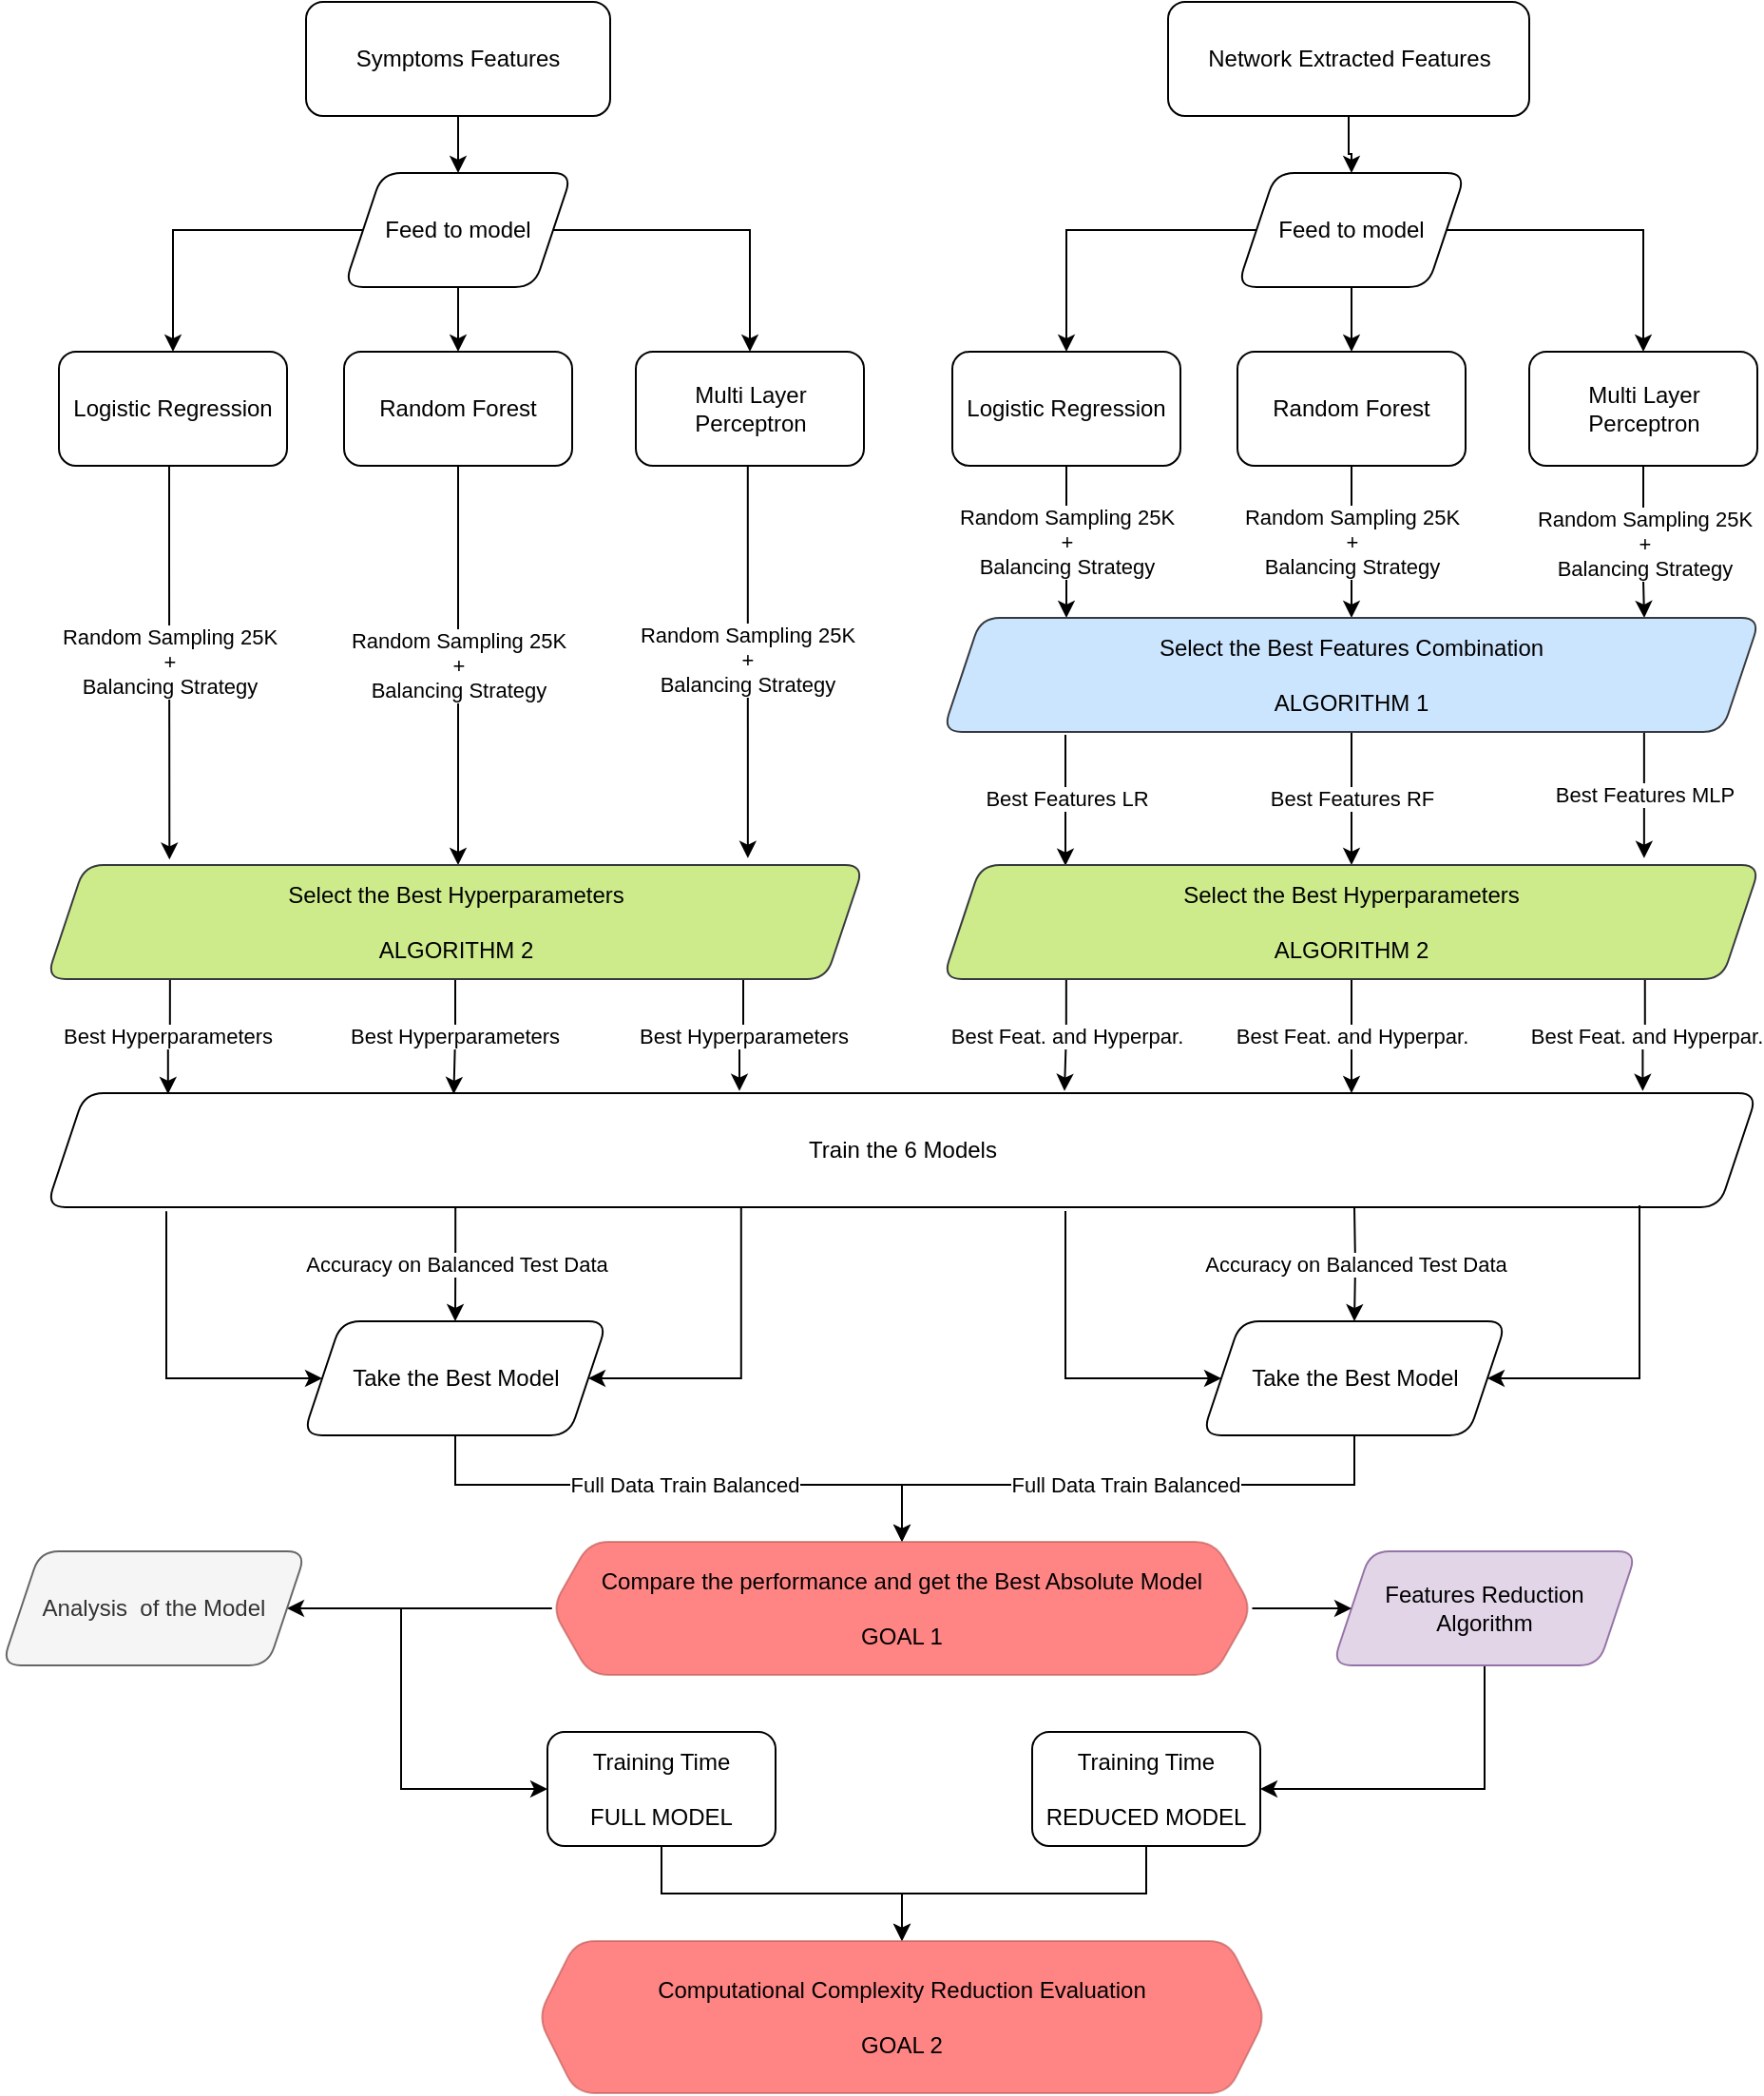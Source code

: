 <mxfile version="22.1.7" type="device">
  <diagram name="Pagina-1" id="u_oIWMJKJu7X_bFaTdKp">
    <mxGraphModel dx="1095" dy="727" grid="1" gridSize="10" guides="1" tooltips="1" connect="1" arrows="1" fold="1" page="1" pageScale="1" pageWidth="827" pageHeight="1169" math="0" shadow="0">
      <root>
        <mxCell id="0" />
        <mxCell id="1" parent="0" />
        <mxCell id="xBHE_NZwL9KiMgc2-96D-6" value="" style="edgeStyle=orthogonalEdgeStyle;rounded=0;orthogonalLoop=1;jettySize=auto;html=1;" parent="1" source="xBHE_NZwL9KiMgc2-96D-1" target="xBHE_NZwL9KiMgc2-96D-5" edge="1">
          <mxGeometry relative="1" as="geometry" />
        </mxCell>
        <mxCell id="xBHE_NZwL9KiMgc2-96D-1" value="Symptoms&amp;nbsp;Features" style="rounded=1;whiteSpace=wrap;html=1;" parent="1" vertex="1">
          <mxGeometry x="180" y="160" width="160" height="60" as="geometry" />
        </mxCell>
        <mxCell id="xBHE_NZwL9KiMgc2-96D-20" value="" style="edgeStyle=orthogonalEdgeStyle;rounded=0;orthogonalLoop=1;jettySize=auto;html=1;" parent="1" source="xBHE_NZwL9KiMgc2-96D-2" target="xBHE_NZwL9KiMgc2-96D-16" edge="1">
          <mxGeometry relative="1" as="geometry" />
        </mxCell>
        <mxCell id="xBHE_NZwL9KiMgc2-96D-2" value="Network Extracted Features" style="rounded=1;whiteSpace=wrap;html=1;" parent="1" vertex="1">
          <mxGeometry x="633.5" y="160" width="190" height="60" as="geometry" />
        </mxCell>
        <mxCell id="xBHE_NZwL9KiMgc2-96D-8" value="" style="edgeStyle=orthogonalEdgeStyle;rounded=0;orthogonalLoop=1;jettySize=auto;html=1;" parent="1" source="xBHE_NZwL9KiMgc2-96D-5" target="xBHE_NZwL9KiMgc2-96D-7" edge="1">
          <mxGeometry relative="1" as="geometry" />
        </mxCell>
        <mxCell id="xBHE_NZwL9KiMgc2-96D-10" value="" style="edgeStyle=orthogonalEdgeStyle;rounded=0;orthogonalLoop=1;jettySize=auto;html=1;" parent="1" source="xBHE_NZwL9KiMgc2-96D-5" target="xBHE_NZwL9KiMgc2-96D-9" edge="1">
          <mxGeometry relative="1" as="geometry" />
        </mxCell>
        <mxCell id="xBHE_NZwL9KiMgc2-96D-12" value="" style="edgeStyle=orthogonalEdgeStyle;rounded=0;orthogonalLoop=1;jettySize=auto;html=1;" parent="1" source="xBHE_NZwL9KiMgc2-96D-5" target="xBHE_NZwL9KiMgc2-96D-11" edge="1">
          <mxGeometry relative="1" as="geometry" />
        </mxCell>
        <mxCell id="xBHE_NZwL9KiMgc2-96D-5" value="Feed to model" style="shape=parallelogram;perimeter=parallelogramPerimeter;whiteSpace=wrap;html=1;fixedSize=1;rounded=1;" parent="1" vertex="1">
          <mxGeometry x="200" y="250" width="120" height="60" as="geometry" />
        </mxCell>
        <mxCell id="xBHE_NZwL9KiMgc2-96D-7" value="Logistic Regression" style="rounded=1;whiteSpace=wrap;html=1;" parent="1" vertex="1">
          <mxGeometry x="50" y="344" width="120" height="60" as="geometry" />
        </mxCell>
        <mxCell id="xBHE_NZwL9KiMgc2-96D-9" value="Random Forest" style="rounded=1;whiteSpace=wrap;html=1;" parent="1" vertex="1">
          <mxGeometry x="200" y="344" width="120" height="60" as="geometry" />
        </mxCell>
        <mxCell id="xBHE_NZwL9KiMgc2-96D-11" value="Multi Layer Perceptron" style="rounded=1;whiteSpace=wrap;html=1;" parent="1" vertex="1">
          <mxGeometry x="353.5" y="344" width="120" height="60" as="geometry" />
        </mxCell>
        <mxCell id="xBHE_NZwL9KiMgc2-96D-13" value="" style="edgeStyle=orthogonalEdgeStyle;rounded=0;orthogonalLoop=1;jettySize=auto;html=1;" parent="1" source="xBHE_NZwL9KiMgc2-96D-16" target="xBHE_NZwL9KiMgc2-96D-17" edge="1">
          <mxGeometry relative="1" as="geometry" />
        </mxCell>
        <mxCell id="xBHE_NZwL9KiMgc2-96D-14" value="" style="edgeStyle=orthogonalEdgeStyle;rounded=0;orthogonalLoop=1;jettySize=auto;html=1;" parent="1" source="xBHE_NZwL9KiMgc2-96D-16" target="xBHE_NZwL9KiMgc2-96D-18" edge="1">
          <mxGeometry relative="1" as="geometry">
            <Array as="points">
              <mxPoint x="730" y="330" />
              <mxPoint x="730" y="330" />
            </Array>
          </mxGeometry>
        </mxCell>
        <mxCell id="xBHE_NZwL9KiMgc2-96D-15" value="" style="edgeStyle=orthogonalEdgeStyle;rounded=0;orthogonalLoop=1;jettySize=auto;html=1;" parent="1" source="xBHE_NZwL9KiMgc2-96D-16" target="xBHE_NZwL9KiMgc2-96D-19" edge="1">
          <mxGeometry relative="1" as="geometry" />
        </mxCell>
        <mxCell id="xBHE_NZwL9KiMgc2-96D-16" value="Feed to model" style="shape=parallelogram;perimeter=parallelogramPerimeter;whiteSpace=wrap;html=1;fixedSize=1;rounded=1;" parent="1" vertex="1">
          <mxGeometry x="670" y="250" width="120" height="60" as="geometry" />
        </mxCell>
        <mxCell id="xBHE_NZwL9KiMgc2-96D-22" value="Random Sampling 25K&lt;br style=&quot;border-color: var(--border-color);&quot;&gt;+&lt;br style=&quot;border-color: var(--border-color);&quot;&gt;Balancing Strategy" style="edgeStyle=orthogonalEdgeStyle;rounded=0;orthogonalLoop=1;jettySize=auto;html=1;" parent="1" source="xBHE_NZwL9KiMgc2-96D-17" target="xBHE_NZwL9KiMgc2-96D-21" edge="1">
          <mxGeometry relative="1" as="geometry">
            <Array as="points">
              <mxPoint x="580" y="454" />
              <mxPoint x="580" y="454" />
            </Array>
          </mxGeometry>
        </mxCell>
        <mxCell id="xBHE_NZwL9KiMgc2-96D-17" value="Logistic Regression" style="rounded=1;whiteSpace=wrap;html=1;" parent="1" vertex="1">
          <mxGeometry x="520" y="344" width="120" height="60" as="geometry" />
        </mxCell>
        <mxCell id="xBHE_NZwL9KiMgc2-96D-23" value="Random Sampling 25K&lt;br style=&quot;border-color: var(--border-color);&quot;&gt;+&lt;br style=&quot;border-color: var(--border-color);&quot;&gt;Balancing Strategy" style="edgeStyle=orthogonalEdgeStyle;rounded=0;orthogonalLoop=1;jettySize=auto;html=1;" parent="1" source="xBHE_NZwL9KiMgc2-96D-18" target="xBHE_NZwL9KiMgc2-96D-21" edge="1">
          <mxGeometry relative="1" as="geometry">
            <mxPoint as="offset" />
          </mxGeometry>
        </mxCell>
        <mxCell id="xBHE_NZwL9KiMgc2-96D-18" value="Random Forest" style="rounded=1;whiteSpace=wrap;html=1;" parent="1" vertex="1">
          <mxGeometry x="670" y="344" width="120" height="60" as="geometry" />
        </mxCell>
        <mxCell id="xBHE_NZwL9KiMgc2-96D-24" value="Random Sampling 25K&lt;br style=&quot;border-color: var(--border-color);&quot;&gt;+&lt;br style=&quot;border-color: var(--border-color);&quot;&gt;Balancing Strategy" style="edgeStyle=orthogonalEdgeStyle;rounded=0;orthogonalLoop=1;jettySize=auto;html=1;" parent="1" source="xBHE_NZwL9KiMgc2-96D-19" target="xBHE_NZwL9KiMgc2-96D-21" edge="1">
          <mxGeometry relative="1" as="geometry">
            <Array as="points">
              <mxPoint x="884" y="464" />
              <mxPoint x="884" y="464" />
            </Array>
          </mxGeometry>
        </mxCell>
        <mxCell id="xBHE_NZwL9KiMgc2-96D-19" value="Multi Layer Perceptron" style="rounded=1;whiteSpace=wrap;html=1;" parent="1" vertex="1">
          <mxGeometry x="823.5" y="344" width="120" height="60" as="geometry" />
        </mxCell>
        <mxCell id="xBHE_NZwL9KiMgc2-96D-30" value="&lt;span style=&quot;caret-color: rgb(0, 0, 0); color: rgb(0, 0, 0); font-family: Helvetica; font-size: 11px; font-style: normal; font-variant-caps: normal; font-weight: 400; letter-spacing: normal; text-align: center; text-indent: 0px; text-transform: none; word-spacing: 0px; -webkit-text-stroke-width: 0px; background-color: rgb(255, 255, 255); text-decoration: none; float: none; display: inline !important;&quot;&gt;Best Features RF&lt;/span&gt;" style="edgeStyle=orthogonalEdgeStyle;rounded=0;orthogonalLoop=1;jettySize=auto;html=1;" parent="1" source="xBHE_NZwL9KiMgc2-96D-21" target="xBHE_NZwL9KiMgc2-96D-29" edge="1">
          <mxGeometry relative="1" as="geometry" />
        </mxCell>
        <mxCell id="xBHE_NZwL9KiMgc2-96D-32" value="&lt;span style=&quot;caret-color: rgb(0, 0, 0); color: rgb(0, 0, 0); font-family: Helvetica; font-size: 11px; font-style: normal; font-variant-caps: normal; font-weight: 400; letter-spacing: normal; text-align: center; text-indent: 0px; text-transform: none; word-spacing: 0px; -webkit-text-stroke-width: 0px; background-color: rgb(255, 255, 255); text-decoration: none; float: none; display: inline !important;&quot;&gt;Best Features MLP&lt;/span&gt;" style="edgeStyle=orthogonalEdgeStyle;rounded=0;orthogonalLoop=1;jettySize=auto;html=1;entryX=0.851;entryY=-0.061;entryDx=0;entryDy=0;entryPerimeter=0;" parent="1" edge="1">
          <mxGeometry x="-0.005" relative="1" as="geometry">
            <mxPoint x="883.93" y="544" as="sourcePoint" />
            <mxPoint x="883.93" y="610.34" as="targetPoint" />
            <Array as="points">
              <mxPoint x="884" y="544" />
              <mxPoint x="884" y="544" />
            </Array>
            <mxPoint as="offset" />
          </mxGeometry>
        </mxCell>
        <mxCell id="xBHE_NZwL9KiMgc2-96D-56" value="Best Features LR" style="edgeStyle=orthogonalEdgeStyle;rounded=0;orthogonalLoop=1;jettySize=auto;html=1;entryX=0.15;entryY=0.006;entryDx=0;entryDy=0;entryPerimeter=0;exitX=0.15;exitY=1.024;exitDx=0;exitDy=0;exitPerimeter=0;" parent="1" source="xBHE_NZwL9KiMgc2-96D-21" target="xBHE_NZwL9KiMgc2-96D-29" edge="1">
          <mxGeometry x="-0.013" relative="1" as="geometry">
            <mxPoint x="425" y="514" as="targetPoint" />
            <mxPoint as="offset" />
          </mxGeometry>
        </mxCell>
        <mxCell id="xBHE_NZwL9KiMgc2-96D-21" value="Select the Best Features Combination&lt;br&gt;&lt;br&gt;ALGORITHM 1" style="shape=parallelogram;perimeter=parallelogramPerimeter;whiteSpace=wrap;html=1;fixedSize=1;rounded=1;fillColor=#cce5ff;strokeColor=#36393d;" parent="1" vertex="1">
          <mxGeometry x="515" y="484" width="430" height="60" as="geometry" />
        </mxCell>
        <mxCell id="xBHE_NZwL9KiMgc2-96D-43" value="Best Feat. and Hyperpar." style="edgeStyle=orthogonalEdgeStyle;rounded=0;orthogonalLoop=1;jettySize=auto;html=1;" parent="1" source="xBHE_NZwL9KiMgc2-96D-29" target="xBHE_NZwL9KiMgc2-96D-39" edge="1">
          <mxGeometry relative="1" as="geometry">
            <Array as="points">
              <mxPoint x="730" y="724" />
              <mxPoint x="730" y="724" />
            </Array>
            <mxPoint as="offset" />
          </mxGeometry>
        </mxCell>
        <mxCell id="xBHE_NZwL9KiMgc2-96D-46" value="Best Feat. and Hyperpar." style="edgeStyle=orthogonalEdgeStyle;rounded=0;orthogonalLoop=1;jettySize=auto;html=1;entryX=0.595;entryY=-0.019;entryDx=0;entryDy=0;entryPerimeter=0;exitX=0.151;exitY=1.008;exitDx=0;exitDy=0;exitPerimeter=0;" parent="1" source="xBHE_NZwL9KiMgc2-96D-29" target="xBHE_NZwL9KiMgc2-96D-39" edge="1">
          <mxGeometry relative="1" as="geometry" />
        </mxCell>
        <mxCell id="xBHE_NZwL9KiMgc2-96D-58" value="Best Feat. and Hyperpar." style="edgeStyle=orthogonalEdgeStyle;rounded=0;orthogonalLoop=1;jettySize=auto;html=1;entryX=0.933;entryY=-0.019;entryDx=0;entryDy=0;entryPerimeter=0;exitX=0.859;exitY=0.988;exitDx=0;exitDy=0;exitPerimeter=0;" parent="1" source="xBHE_NZwL9KiMgc2-96D-29" target="xBHE_NZwL9KiMgc2-96D-39" edge="1">
          <mxGeometry relative="1" as="geometry">
            <mxPoint x="1035" y="644" as="targetPoint" />
          </mxGeometry>
        </mxCell>
        <mxCell id="xBHE_NZwL9KiMgc2-96D-29" value="Select the Best Hyperparameters&lt;br&gt;&lt;br&gt;ALGORITHM 2" style="shape=parallelogram;perimeter=parallelogramPerimeter;whiteSpace=wrap;html=1;fixedSize=1;rounded=1;fillColor=#cdeb8b;strokeColor=#36393d;" parent="1" vertex="1">
          <mxGeometry x="515" y="614" width="430" height="60" as="geometry" />
        </mxCell>
        <mxCell id="xBHE_NZwL9KiMgc2-96D-35" value="Random Sampling 25K&lt;br style=&quot;border-color: var(--border-color);&quot;&gt;+&lt;br style=&quot;border-color: var(--border-color);&quot;&gt;Balancing Strategy" style="edgeStyle=orthogonalEdgeStyle;rounded=0;orthogonalLoop=1;jettySize=auto;html=1;exitX=0.5;exitY=1;exitDx=0;exitDy=0;" parent="1" source="xBHE_NZwL9KiMgc2-96D-9" target="xBHE_NZwL9KiMgc2-96D-38" edge="1">
          <mxGeometry relative="1" as="geometry">
            <mxPoint x="258.5" y="544" as="sourcePoint" />
            <Array as="points">
              <mxPoint x="260" y="564" />
              <mxPoint x="260" y="564" />
            </Array>
            <mxPoint as="offset" />
          </mxGeometry>
        </mxCell>
        <mxCell id="xBHE_NZwL9KiMgc2-96D-36" value="Random Sampling 25K&lt;br style=&quot;border-color: var(--border-color);&quot;&gt;+&lt;br style=&quot;border-color: var(--border-color);&quot;&gt;Balancing Strategy" style="edgeStyle=orthogonalEdgeStyle;rounded=0;orthogonalLoop=1;jettySize=auto;html=1;entryX=0.851;entryY=-0.061;entryDx=0;entryDy=0;entryPerimeter=0;exitX=0.5;exitY=1;exitDx=0;exitDy=0;" parent="1" source="xBHE_NZwL9KiMgc2-96D-11" edge="1">
          <mxGeometry relative="1" as="geometry">
            <mxPoint x="412.43" y="544" as="sourcePoint" />
            <mxPoint x="412.43" y="610.34" as="targetPoint" />
            <Array as="points">
              <mxPoint x="413" y="404" />
            </Array>
          </mxGeometry>
        </mxCell>
        <mxCell id="xBHE_NZwL9KiMgc2-96D-37" value="&lt;span style=&quot;caret-color: rgb(0, 0, 0); color: rgb(0, 0, 0); font-family: Helvetica; font-size: 11px; font-style: normal; font-variant-caps: normal; font-weight: 400; letter-spacing: normal; text-align: center; text-indent: 0px; text-transform: none; word-spacing: 0px; -webkit-text-stroke-width: 0px; background-color: rgb(255, 255, 255); text-decoration: none; float: none; display: inline !important;&quot;&gt;Random Sampling 25K&lt;br&gt;+&lt;br&gt;Balancing Strategy&lt;br&gt;&lt;/span&gt;" style="edgeStyle=orthogonalEdgeStyle;rounded=0;orthogonalLoop=1;jettySize=auto;html=1;entryX=0.155;entryY=-0.047;entryDx=0;entryDy=0;entryPerimeter=0;" parent="1" source="xBHE_NZwL9KiMgc2-96D-7" edge="1">
          <mxGeometry relative="1" as="geometry">
            <mxPoint x="108.15" y="544" as="sourcePoint" />
            <mxPoint x="108.15" y="611.18" as="targetPoint" />
            <Array as="points">
              <mxPoint x="108" y="454" />
              <mxPoint x="108" y="454" />
            </Array>
          </mxGeometry>
        </mxCell>
        <mxCell id="xBHE_NZwL9KiMgc2-96D-50" value="Best Hyperparameters" style="edgeStyle=orthogonalEdgeStyle;rounded=0;orthogonalLoop=1;jettySize=auto;html=1;entryX=0.405;entryY=-0.019;entryDx=0;entryDy=0;entryPerimeter=0;exitX=0.856;exitY=0.994;exitDx=0;exitDy=0;exitPerimeter=0;" parent="1" source="xBHE_NZwL9KiMgc2-96D-38" target="xBHE_NZwL9KiMgc2-96D-39" edge="1">
          <mxGeometry relative="1" as="geometry">
            <Array as="points">
              <mxPoint x="410" y="674" />
              <mxPoint x="410" y="704" />
            </Array>
          </mxGeometry>
        </mxCell>
        <mxCell id="xBHE_NZwL9KiMgc2-96D-52" value="Best Hyperparameters" style="edgeStyle=orthogonalEdgeStyle;rounded=0;orthogonalLoop=1;jettySize=auto;html=1;entryX=0.238;entryY=0.008;entryDx=0;entryDy=0;entryPerimeter=0;" parent="1" source="xBHE_NZwL9KiMgc2-96D-38" target="xBHE_NZwL9KiMgc2-96D-39" edge="1">
          <mxGeometry relative="1" as="geometry" />
        </mxCell>
        <mxCell id="xBHE_NZwL9KiMgc2-96D-54" value="Best Hyperparameters" style="edgeStyle=orthogonalEdgeStyle;rounded=0;orthogonalLoop=1;jettySize=auto;html=1;entryX=0.071;entryY=0.008;entryDx=0;entryDy=0;entryPerimeter=0;exitX=0.151;exitY=1.008;exitDx=0;exitDy=0;exitPerimeter=0;" parent="1" source="xBHE_NZwL9KiMgc2-96D-38" target="xBHE_NZwL9KiMgc2-96D-39" edge="1">
          <mxGeometry x="0.016" relative="1" as="geometry">
            <mxPoint x="-191.5" y="644" as="targetPoint" />
            <mxPoint as="offset" />
          </mxGeometry>
        </mxCell>
        <mxCell id="xBHE_NZwL9KiMgc2-96D-38" value="Select the Best Hyperparameters&lt;br&gt;&lt;br&gt;ALGORITHM 2" style="shape=parallelogram;perimeter=parallelogramPerimeter;whiteSpace=wrap;html=1;fixedSize=1;rounded=1;fillColor=#cdeb8b;strokeColor=#36393d;" parent="1" vertex="1">
          <mxGeometry x="43.5" y="614" width="430" height="60" as="geometry" />
        </mxCell>
        <mxCell id="xBHE_NZwL9KiMgc2-96D-60" value="Accuracy on Balanced Test Data" style="edgeStyle=orthogonalEdgeStyle;rounded=0;orthogonalLoop=1;jettySize=auto;html=1;exitX=0.239;exitY=0.994;exitDx=0;exitDy=0;exitPerimeter=0;" parent="1" source="xBHE_NZwL9KiMgc2-96D-39" target="xBHE_NZwL9KiMgc2-96D-59" edge="1">
          <mxGeometry relative="1" as="geometry" />
        </mxCell>
        <mxCell id="xBHE_NZwL9KiMgc2-96D-62" value="" style="edgeStyle=orthogonalEdgeStyle;rounded=0;orthogonalLoop=1;jettySize=auto;html=1;exitX=0.406;exitY=0.981;exitDx=0;exitDy=0;exitPerimeter=0;entryX=1;entryY=0.5;entryDx=0;entryDy=0;" parent="1" source="xBHE_NZwL9KiMgc2-96D-39" target="xBHE_NZwL9KiMgc2-96D-59" edge="1">
          <mxGeometry relative="1" as="geometry">
            <mxPoint x="493.5" y="874" as="targetPoint" />
            <Array as="points">
              <mxPoint x="408.5" y="884" />
            </Array>
          </mxGeometry>
        </mxCell>
        <mxCell id="xBHE_NZwL9KiMgc2-96D-64" value="" style="edgeStyle=orthogonalEdgeStyle;rounded=0;orthogonalLoop=1;jettySize=auto;html=1;exitX=0.07;exitY=1.036;exitDx=0;exitDy=0;exitPerimeter=0;entryX=0;entryY=0.5;entryDx=0;entryDy=0;" parent="1" source="xBHE_NZwL9KiMgc2-96D-39" target="xBHE_NZwL9KiMgc2-96D-59" edge="1">
          <mxGeometry relative="1" as="geometry">
            <mxPoint x="-426.5" y="764" as="targetPoint" />
            <Array as="points">
              <mxPoint x="106.5" y="884" />
            </Array>
          </mxGeometry>
        </mxCell>
        <mxCell id="xBHE_NZwL9KiMgc2-96D-39" value="Train the 6 Models" style="shape=parallelogram;perimeter=parallelogramPerimeter;whiteSpace=wrap;html=1;fixedSize=1;rounded=1;" parent="1" vertex="1">
          <mxGeometry x="43.5" y="734" width="900" height="60" as="geometry" />
        </mxCell>
        <mxCell id="xBHE_NZwL9KiMgc2-96D-71" value="Full Data Train Balanced" style="edgeStyle=orthogonalEdgeStyle;rounded=0;orthogonalLoop=1;jettySize=auto;html=1;entryX=0.5;entryY=0;entryDx=0;entryDy=0;" parent="1" source="xBHE_NZwL9KiMgc2-96D-59" target="xBHE_NZwL9KiMgc2-96D-90" edge="1">
          <mxGeometry x="0.003" relative="1" as="geometry">
            <mxPoint x="493.5" y="974" as="targetPoint" />
            <Array as="points">
              <mxPoint x="258" y="940" />
              <mxPoint x="494" y="940" />
            </Array>
            <mxPoint as="offset" />
          </mxGeometry>
        </mxCell>
        <mxCell id="xBHE_NZwL9KiMgc2-96D-59" value="Take the Best Model" style="shape=parallelogram;perimeter=parallelogramPerimeter;whiteSpace=wrap;html=1;fixedSize=1;rounded=1;" parent="1" vertex="1">
          <mxGeometry x="178.5" y="854" width="160" height="60" as="geometry" />
        </mxCell>
        <mxCell id="xBHE_NZwL9KiMgc2-96D-65" value="Accuracy on Balanced Test Data" style="edgeStyle=orthogonalEdgeStyle;rounded=0;orthogonalLoop=1;jettySize=auto;html=1;exitX=0.239;exitY=0.994;exitDx=0;exitDy=0;exitPerimeter=0;" parent="1" target="xBHE_NZwL9KiMgc2-96D-68" edge="1">
          <mxGeometry x="-0.008" relative="1" as="geometry">
            <mxPoint x="731.5" y="794" as="sourcePoint" />
            <mxPoint as="offset" />
          </mxGeometry>
        </mxCell>
        <mxCell id="xBHE_NZwL9KiMgc2-96D-66" value="" style="edgeStyle=orthogonalEdgeStyle;rounded=0;orthogonalLoop=1;jettySize=auto;html=1;exitX=0.406;exitY=0.981;exitDx=0;exitDy=0;exitPerimeter=0;entryX=1;entryY=0.5;entryDx=0;entryDy=0;" parent="1" target="xBHE_NZwL9KiMgc2-96D-68" edge="1">
          <mxGeometry relative="1" as="geometry">
            <mxPoint x="881.5" y="793" as="sourcePoint" />
            <mxPoint x="966.5" y="874" as="targetPoint" />
            <Array as="points">
              <mxPoint x="881.5" y="884" />
            </Array>
          </mxGeometry>
        </mxCell>
        <mxCell id="xBHE_NZwL9KiMgc2-96D-67" value="" style="edgeStyle=orthogonalEdgeStyle;rounded=0;orthogonalLoop=1;jettySize=auto;html=1;exitX=0.07;exitY=1.036;exitDx=0;exitDy=0;exitPerimeter=0;entryX=0;entryY=0.5;entryDx=0;entryDy=0;" parent="1" target="xBHE_NZwL9KiMgc2-96D-68" edge="1">
          <mxGeometry relative="1" as="geometry">
            <mxPoint x="579.5" y="796" as="sourcePoint" />
            <mxPoint x="46.5" y="764" as="targetPoint" />
            <Array as="points">
              <mxPoint x="579.5" y="884" />
            </Array>
          </mxGeometry>
        </mxCell>
        <mxCell id="xBHE_NZwL9KiMgc2-96D-70" value="Full Data Train Balanced" style="edgeStyle=orthogonalEdgeStyle;rounded=0;orthogonalLoop=1;jettySize=auto;html=1;entryX=0.5;entryY=0;entryDx=0;entryDy=0;" parent="1" source="xBHE_NZwL9KiMgc2-96D-68" target="xBHE_NZwL9KiMgc2-96D-90" edge="1">
          <mxGeometry relative="1" as="geometry">
            <mxPoint x="493.5" y="974" as="targetPoint" />
            <Array as="points">
              <mxPoint x="732" y="940" />
              <mxPoint x="494" y="940" />
            </Array>
          </mxGeometry>
        </mxCell>
        <mxCell id="xBHE_NZwL9KiMgc2-96D-68" value="Take the Best Model" style="shape=parallelogram;perimeter=parallelogramPerimeter;whiteSpace=wrap;html=1;fixedSize=1;rounded=1;" parent="1" vertex="1">
          <mxGeometry x="651.5" y="854" width="160" height="60" as="geometry" />
        </mxCell>
        <mxCell id="xBHE_NZwL9KiMgc2-96D-92" value="" style="edgeStyle=orthogonalEdgeStyle;rounded=0;orthogonalLoop=1;jettySize=auto;html=1;entryX=1;entryY=0.5;entryDx=0;entryDy=0;" parent="1" source="xBHE_NZwL9KiMgc2-96D-76" target="xBHE_NZwL9KiMgc2-96D-78" edge="1">
          <mxGeometry relative="1" as="geometry">
            <Array as="points">
              <mxPoint x="800" y="1100" />
            </Array>
          </mxGeometry>
        </mxCell>
        <mxCell id="xBHE_NZwL9KiMgc2-96D-76" value="Features Reduction Algorithm" style="shape=parallelogram;perimeter=parallelogramPerimeter;whiteSpace=wrap;html=1;fixedSize=1;rounded=1;fillColor=#e1d5e7;strokeColor=#9673a6;" parent="1" vertex="1">
          <mxGeometry x="720" y="975" width="160" height="60" as="geometry" />
        </mxCell>
        <mxCell id="xBHE_NZwL9KiMgc2-96D-88" value="" style="edgeStyle=orthogonalEdgeStyle;rounded=0;orthogonalLoop=1;jettySize=auto;html=1;" parent="1" source="xBHE_NZwL9KiMgc2-96D-78" target="xBHE_NZwL9KiMgc2-96D-86" edge="1">
          <mxGeometry relative="1" as="geometry" />
        </mxCell>
        <mxCell id="xBHE_NZwL9KiMgc2-96D-78" value="Training Time&lt;br&gt;&lt;br&gt;REDUCED MODEL" style="rounded=1;whiteSpace=wrap;html=1;" parent="1" vertex="1">
          <mxGeometry x="562" y="1070" width="120" height="60" as="geometry" />
        </mxCell>
        <mxCell id="xBHE_NZwL9KiMgc2-96D-87" value="" style="edgeStyle=orthogonalEdgeStyle;rounded=0;orthogonalLoop=1;jettySize=auto;html=1;" parent="1" source="xBHE_NZwL9KiMgc2-96D-80" target="xBHE_NZwL9KiMgc2-96D-86" edge="1">
          <mxGeometry relative="1" as="geometry" />
        </mxCell>
        <mxCell id="xBHE_NZwL9KiMgc2-96D-80" value="Training Time&lt;br&gt;&lt;br&gt;FULL MODEL" style="rounded=1;whiteSpace=wrap;html=1;" parent="1" vertex="1">
          <mxGeometry x="307" y="1070" width="120" height="60" as="geometry" />
        </mxCell>
        <mxCell id="xBHE_NZwL9KiMgc2-96D-86" value="Computational Complexity Reduction Evaluation&lt;br&gt;&lt;br&gt;GOAL 2" style="shape=hexagon;perimeter=hexagonPerimeter2;whiteSpace=wrap;html=1;fixedSize=1;rounded=1;fillColor=#FF3333;opacity=60;strokeColor=#b85450;" parent="1" vertex="1">
          <mxGeometry x="302" y="1180" width="383" height="80" as="geometry" />
        </mxCell>
        <mxCell id="UpfyJh12QrnVFdX82edq-2" value="" style="edgeStyle=orthogonalEdgeStyle;rounded=0;orthogonalLoop=1;jettySize=auto;html=1;entryX=0;entryY=0.5;entryDx=0;entryDy=0;" edge="1" parent="1" source="xBHE_NZwL9KiMgc2-96D-90" target="xBHE_NZwL9KiMgc2-96D-76">
          <mxGeometry relative="1" as="geometry">
            <mxPoint x="882.0" y="1005.0" as="targetPoint" />
          </mxGeometry>
        </mxCell>
        <mxCell id="UpfyJh12QrnVFdX82edq-4" value="" style="edgeStyle=orthogonalEdgeStyle;rounded=0;orthogonalLoop=1;jettySize=auto;html=1;entryX=0;entryY=0.5;entryDx=0;entryDy=0;exitX=0;exitY=0.5;exitDx=0;exitDy=0;" edge="1" parent="1" source="xBHE_NZwL9KiMgc2-96D-90" target="xBHE_NZwL9KiMgc2-96D-80">
          <mxGeometry relative="1" as="geometry">
            <mxPoint x="229.25" y="1005.0" as="targetPoint" />
            <Array as="points">
              <mxPoint x="230" y="1005" />
              <mxPoint x="230" y="1100" />
            </Array>
          </mxGeometry>
        </mxCell>
        <mxCell id="UpfyJh12QrnVFdX82edq-9" style="edgeStyle=orthogonalEdgeStyle;rounded=0;orthogonalLoop=1;jettySize=auto;html=1;entryX=1;entryY=0.5;entryDx=0;entryDy=0;" edge="1" parent="1" source="xBHE_NZwL9KiMgc2-96D-90" target="UpfyJh12QrnVFdX82edq-10">
          <mxGeometry relative="1" as="geometry">
            <mxPoint x="170" y="1005.0" as="targetPoint" />
          </mxGeometry>
        </mxCell>
        <mxCell id="xBHE_NZwL9KiMgc2-96D-90" value="Compare the performance and get the Best Absolute Model&lt;br&gt;&lt;br&gt;GOAL 1" style="shape=hexagon;perimeter=hexagonPerimeter2;whiteSpace=wrap;html=1;fixedSize=1;rounded=1;fillColor=#FF3333;strokeColor=#b85450;opacity=60;shadow=0;" parent="1" vertex="1">
          <mxGeometry x="309.25" y="970" width="368.5" height="70" as="geometry" />
        </mxCell>
        <mxCell id="UpfyJh12QrnVFdX82edq-10" value="Analysis &amp;nbsp;of the Model" style="shape=parallelogram;perimeter=parallelogramPerimeter;whiteSpace=wrap;html=1;fixedSize=1;rounded=1;fillColor=#f5f5f5;strokeColor=#666666;fontColor=#333333;" vertex="1" parent="1">
          <mxGeometry x="20" y="975" width="160" height="60" as="geometry" />
        </mxCell>
      </root>
    </mxGraphModel>
  </diagram>
</mxfile>
